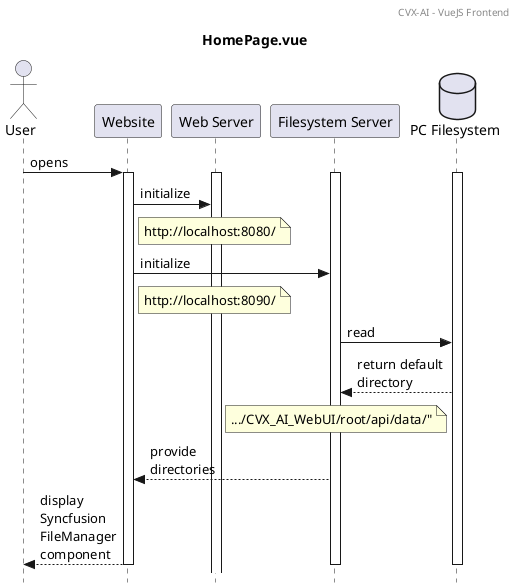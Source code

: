 'Everything that starts with a simple quote 'is a comment. You can also put comments on several lines using/'to start and '/to end.

'Start of UML diagram
@startuml
header CVX-AI - VueJS Frontend
title HomePage.vue

skinparam style strictuml
skinparam SequenceMessageAlignment justified
skinparam MaxMessageSize 100
scale 1

actor User
User -> Website: opens
activate Website
activate "Web Server"
activate "Filesystem Server"
database "PC Filesystem"
activate "PC Filesystem"
Website -> "Web Server": initialize
note right of Website
http://localhost:8080/
end note
Website -> "Filesystem Server": initialize
note right of Website
http://localhost:8090/
end note
"Filesystem Server" -> "PC Filesystem": read

"PC Filesystem" --> "Filesystem Server": return default directory
note left of "PC Filesystem"
.../CVX_AI_WebUI/root/api/data/"
end note
"Filesystem Server" --> Website: provide directories
Website --> User: display Syncfusion FileManager component
deactivate Website
deactivate "Filesystem Server"
deactivate "PC Filesystem"
@enduml
